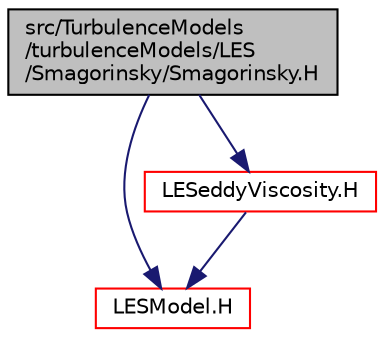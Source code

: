 digraph "src/TurbulenceModels/turbulenceModels/LES/Smagorinsky/Smagorinsky.H"
{
  bgcolor="transparent";
  edge [fontname="Helvetica",fontsize="10",labelfontname="Helvetica",labelfontsize="10"];
  node [fontname="Helvetica",fontsize="10",shape=record];
  Node1 [label="src/TurbulenceModels\l/turbulenceModels/LES\l/Smagorinsky/Smagorinsky.H",height=0.2,width=0.4,color="black", fillcolor="grey75", style="filled", fontcolor="black"];
  Node1 -> Node2 [color="midnightblue",fontsize="10",style="solid",fontname="Helvetica"];
  Node2 [label="LESModel.H",height=0.2,width=0.4,color="red",URL="$a10870.html"];
  Node1 -> Node3 [color="midnightblue",fontsize="10",style="solid",fontname="Helvetica"];
  Node3 [label="LESeddyViscosity.H",height=0.2,width=0.4,color="red",URL="$a10860.html"];
  Node3 -> Node2 [color="midnightblue",fontsize="10",style="solid",fontname="Helvetica"];
}
